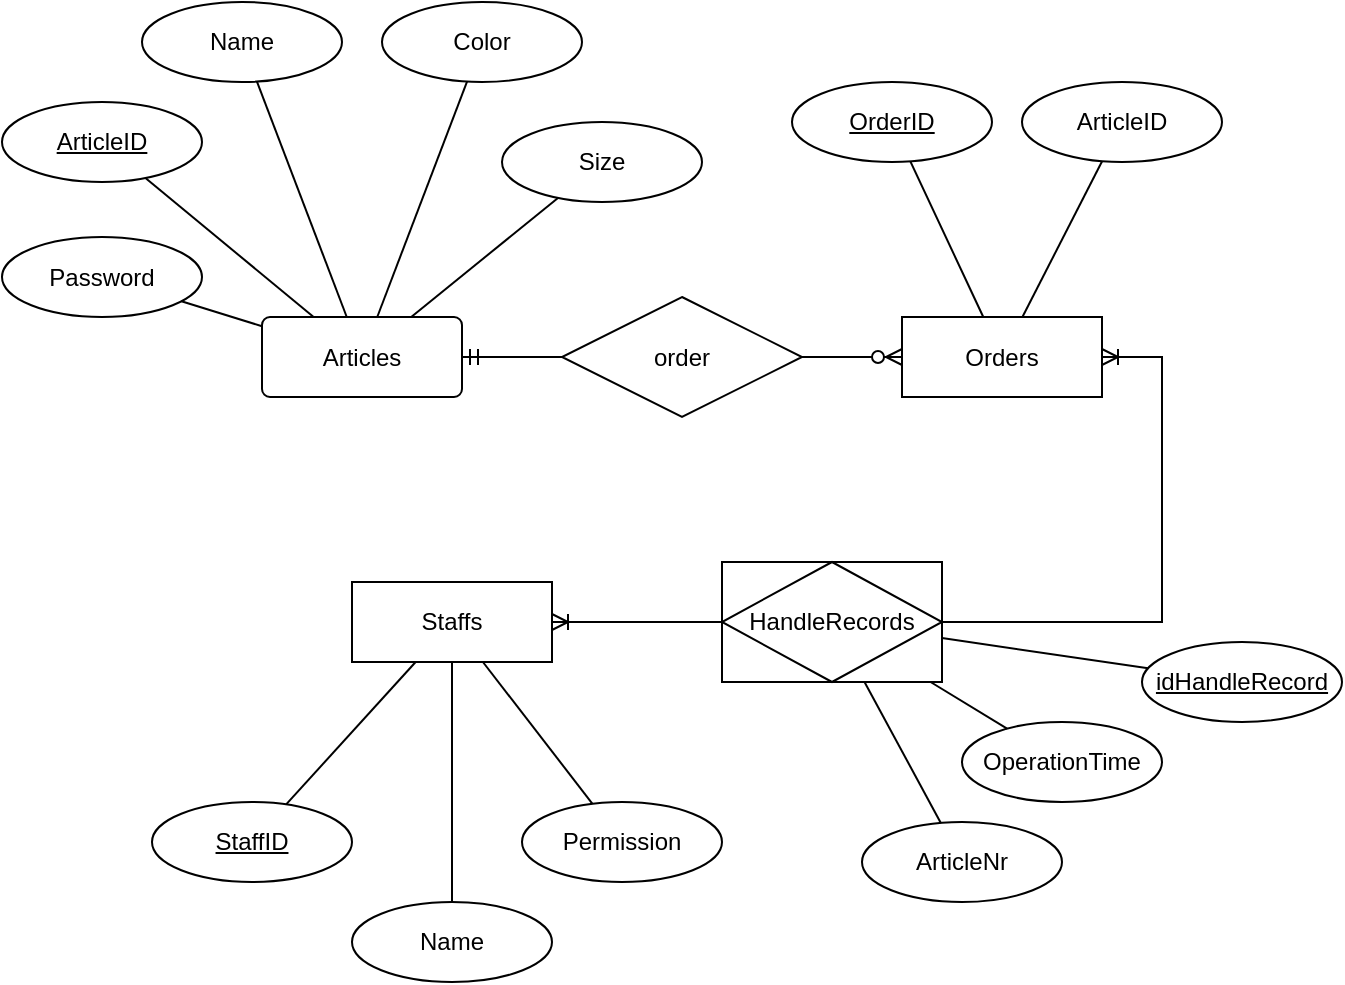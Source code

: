 <mxfile version="23.1.5" type="device">
  <diagram id="R2lEEEUBdFMjLlhIrx00" name="Page-1">
    <mxGraphModel dx="2314" dy="1204" grid="1" gridSize="10" guides="1" tooltips="1" connect="1" arrows="1" fold="1" page="1" pageScale="1" pageWidth="850" pageHeight="1100" math="0" shadow="0" extFonts="Permanent Marker^https://fonts.googleapis.com/css?family=Permanent+Marker">
      <root>
        <mxCell id="0" />
        <mxCell id="1" parent="0" />
        <mxCell id="jFr1V5iLm8L49rTAl1Lo-52" value="order" style="shape=rhombus;perimeter=rhombusPerimeter;whiteSpace=wrap;html=1;align=center;" parent="1" vertex="1">
          <mxGeometry x="350" y="277.5" width="120" height="60" as="geometry" />
        </mxCell>
        <mxCell id="jFr1V5iLm8L49rTAl1Lo-54" value="" style="edgeStyle=entityRelationEdgeStyle;fontSize=12;html=1;endArrow=ERmandOne;rounded=0;" parent="1" source="jFr1V5iLm8L49rTAl1Lo-52" target="jFr1V5iLm8L49rTAl1Lo-65" edge="1">
          <mxGeometry width="100" height="100" relative="1" as="geometry">
            <mxPoint x="400" y="340" as="sourcePoint" />
            <mxPoint x="460" y="340" as="targetPoint" />
          </mxGeometry>
        </mxCell>
        <mxCell id="jFr1V5iLm8L49rTAl1Lo-55" value="" style="edgeStyle=entityRelationEdgeStyle;fontSize=12;html=1;endArrow=ERzeroToMany;endFill=1;rounded=0;" parent="1" source="jFr1V5iLm8L49rTAl1Lo-52" target="jFr1V5iLm8L49rTAl1Lo-74" edge="1">
          <mxGeometry width="100" height="100" relative="1" as="geometry">
            <mxPoint x="540" y="410" as="sourcePoint" />
            <mxPoint x="640" y="310" as="targetPoint" />
          </mxGeometry>
        </mxCell>
        <mxCell id="jFr1V5iLm8L49rTAl1Lo-57" value="HandleRecords" style="shape=associativeEntity;whiteSpace=wrap;html=1;align=center;rotation=0;" parent="1" vertex="1">
          <mxGeometry x="430" y="410" width="110" height="60" as="geometry" />
        </mxCell>
        <mxCell id="jFr1V5iLm8L49rTAl1Lo-60" value="" style="edgeStyle=entityRelationEdgeStyle;fontSize=12;html=1;endArrow=ERoneToMany;rounded=0;" parent="1" source="jFr1V5iLm8L49rTAl1Lo-57" target="jFr1V5iLm8L49rTAl1Lo-79" edge="1">
          <mxGeometry width="100" height="100" relative="1" as="geometry">
            <mxPoint x="480" y="570" as="sourcePoint" />
            <mxPoint x="580" y="470" as="targetPoint" />
          </mxGeometry>
        </mxCell>
        <mxCell id="jFr1V5iLm8L49rTAl1Lo-61" value="" style="edgeStyle=entityRelationEdgeStyle;fontSize=12;html=1;endArrow=ERoneToMany;rounded=0;" parent="1" source="jFr1V5iLm8L49rTAl1Lo-57" target="jFr1V5iLm8L49rTAl1Lo-74" edge="1">
          <mxGeometry width="100" height="100" relative="1" as="geometry">
            <mxPoint x="500" y="500" as="sourcePoint" />
            <mxPoint x="600" y="400" as="targetPoint" />
          </mxGeometry>
        </mxCell>
        <mxCell id="jFr1V5iLm8L49rTAl1Lo-65" value="Articles" style="rounded=1;arcSize=10;whiteSpace=wrap;html=1;align=center;" parent="1" vertex="1">
          <mxGeometry x="200" y="287.5" width="100" height="40" as="geometry" />
        </mxCell>
        <mxCell id="jFr1V5iLm8L49rTAl1Lo-66" value="ArticleID" style="ellipse;whiteSpace=wrap;html=1;align=center;fontStyle=4;" parent="1" vertex="1">
          <mxGeometry x="70" y="180" width="100" height="40" as="geometry" />
        </mxCell>
        <mxCell id="jFr1V5iLm8L49rTAl1Lo-67" value="" style="endArrow=none;html=1;rounded=0;" parent="1" source="jFr1V5iLm8L49rTAl1Lo-66" target="jFr1V5iLm8L49rTAl1Lo-65" edge="1">
          <mxGeometry relative="1" as="geometry">
            <mxPoint x="510" y="420" as="sourcePoint" />
            <mxPoint x="670" y="420" as="targetPoint" />
          </mxGeometry>
        </mxCell>
        <mxCell id="jFr1V5iLm8L49rTAl1Lo-68" value="Name" style="ellipse;whiteSpace=wrap;html=1;align=center;" parent="1" vertex="1">
          <mxGeometry x="140" y="130" width="100" height="40" as="geometry" />
        </mxCell>
        <mxCell id="jFr1V5iLm8L49rTAl1Lo-69" value="Color" style="ellipse;whiteSpace=wrap;html=1;align=center;" parent="1" vertex="1">
          <mxGeometry x="260" y="130" width="100" height="40" as="geometry" />
        </mxCell>
        <mxCell id="jFr1V5iLm8L49rTAl1Lo-70" value="Size" style="ellipse;whiteSpace=wrap;html=1;align=center;" parent="1" vertex="1">
          <mxGeometry x="320" y="190" width="100" height="40" as="geometry" />
        </mxCell>
        <mxCell id="jFr1V5iLm8L49rTAl1Lo-71" value="" style="endArrow=none;html=1;rounded=0;" parent="1" source="jFr1V5iLm8L49rTAl1Lo-68" target="jFr1V5iLm8L49rTAl1Lo-65" edge="1">
          <mxGeometry relative="1" as="geometry">
            <mxPoint x="510" y="420" as="sourcePoint" />
            <mxPoint x="670" y="420" as="targetPoint" />
          </mxGeometry>
        </mxCell>
        <mxCell id="jFr1V5iLm8L49rTAl1Lo-72" value="" style="endArrow=none;html=1;rounded=0;" parent="1" source="jFr1V5iLm8L49rTAl1Lo-69" target="jFr1V5iLm8L49rTAl1Lo-65" edge="1">
          <mxGeometry relative="1" as="geometry">
            <mxPoint x="234" y="180" as="sourcePoint" />
            <mxPoint x="250" y="280" as="targetPoint" />
          </mxGeometry>
        </mxCell>
        <mxCell id="jFr1V5iLm8L49rTAl1Lo-73" value="" style="endArrow=none;html=1;rounded=0;" parent="1" source="jFr1V5iLm8L49rTAl1Lo-70" target="jFr1V5iLm8L49rTAl1Lo-65" edge="1">
          <mxGeometry relative="1" as="geometry">
            <mxPoint x="380" y="237" as="sourcePoint" />
            <mxPoint x="320" y="355" as="targetPoint" />
          </mxGeometry>
        </mxCell>
        <mxCell id="jFr1V5iLm8L49rTAl1Lo-74" value="Orders" style="whiteSpace=wrap;html=1;align=center;" parent="1" vertex="1">
          <mxGeometry x="520" y="287.5" width="100" height="40" as="geometry" />
        </mxCell>
        <mxCell id="jFr1V5iLm8L49rTAl1Lo-75" value="OrderID" style="ellipse;whiteSpace=wrap;html=1;align=center;fontStyle=4;" parent="1" vertex="1">
          <mxGeometry x="465" y="170" width="100" height="40" as="geometry" />
        </mxCell>
        <mxCell id="jFr1V5iLm8L49rTAl1Lo-76" value="ArticleID" style="ellipse;whiteSpace=wrap;html=1;align=center;" parent="1" vertex="1">
          <mxGeometry x="580" y="170" width="100" height="40" as="geometry" />
        </mxCell>
        <mxCell id="jFr1V5iLm8L49rTAl1Lo-77" value="" style="endArrow=none;html=1;rounded=0;" parent="1" source="jFr1V5iLm8L49rTAl1Lo-75" target="jFr1V5iLm8L49rTAl1Lo-74" edge="1">
          <mxGeometry relative="1" as="geometry">
            <mxPoint x="500" y="250" as="sourcePoint" />
            <mxPoint x="660" y="250" as="targetPoint" />
          </mxGeometry>
        </mxCell>
        <mxCell id="jFr1V5iLm8L49rTAl1Lo-78" value="" style="endArrow=none;html=1;rounded=0;" parent="1" source="jFr1V5iLm8L49rTAl1Lo-76" target="jFr1V5iLm8L49rTAl1Lo-74" edge="1">
          <mxGeometry relative="1" as="geometry">
            <mxPoint x="640" y="270" as="sourcePoint" />
            <mxPoint x="800" y="270" as="targetPoint" />
          </mxGeometry>
        </mxCell>
        <mxCell id="jFr1V5iLm8L49rTAl1Lo-79" value="Staffs" style="whiteSpace=wrap;html=1;align=center;" parent="1" vertex="1">
          <mxGeometry x="245" y="420" width="100" height="40" as="geometry" />
        </mxCell>
        <mxCell id="jFr1V5iLm8L49rTAl1Lo-82" value="StaffID" style="ellipse;whiteSpace=wrap;html=1;align=center;fontStyle=4;" parent="1" vertex="1">
          <mxGeometry x="145" y="530" width="100" height="40" as="geometry" />
        </mxCell>
        <mxCell id="jFr1V5iLm8L49rTAl1Lo-83" value="Name" style="ellipse;whiteSpace=wrap;html=1;align=center;" parent="1" vertex="1">
          <mxGeometry x="245" y="580" width="100" height="40" as="geometry" />
        </mxCell>
        <mxCell id="jFr1V5iLm8L49rTAl1Lo-84" value="Permission" style="ellipse;whiteSpace=wrap;html=1;align=center;" parent="1" vertex="1">
          <mxGeometry x="330" y="530" width="100" height="40" as="geometry" />
        </mxCell>
        <mxCell id="jFr1V5iLm8L49rTAl1Lo-85" value="" style="endArrow=none;html=1;rounded=0;" parent="1" source="jFr1V5iLm8L49rTAl1Lo-79" target="jFr1V5iLm8L49rTAl1Lo-82" edge="1">
          <mxGeometry relative="1" as="geometry">
            <mxPoint x="145" y="490" as="sourcePoint" />
            <mxPoint x="305" y="490" as="targetPoint" />
          </mxGeometry>
        </mxCell>
        <mxCell id="jFr1V5iLm8L49rTAl1Lo-86" value="" style="endArrow=none;html=1;rounded=0;" parent="1" source="jFr1V5iLm8L49rTAl1Lo-79" target="jFr1V5iLm8L49rTAl1Lo-83" edge="1">
          <mxGeometry relative="1" as="geometry">
            <mxPoint x="305" y="590" as="sourcePoint" />
            <mxPoint x="465" y="590" as="targetPoint" />
          </mxGeometry>
        </mxCell>
        <mxCell id="jFr1V5iLm8L49rTAl1Lo-87" value="" style="endArrow=none;html=1;rounded=0;" parent="1" source="jFr1V5iLm8L49rTAl1Lo-79" target="jFr1V5iLm8L49rTAl1Lo-84" edge="1">
          <mxGeometry relative="1" as="geometry">
            <mxPoint x="225" y="590" as="sourcePoint" />
            <mxPoint x="385" y="590" as="targetPoint" />
          </mxGeometry>
        </mxCell>
        <mxCell id="jFr1V5iLm8L49rTAl1Lo-88" value="OperationTime" style="ellipse;whiteSpace=wrap;html=1;align=center;" parent="1" vertex="1">
          <mxGeometry x="550" y="490" width="100" height="40" as="geometry" />
        </mxCell>
        <mxCell id="jFr1V5iLm8L49rTAl1Lo-89" value="" style="endArrow=none;html=1;rounded=0;" parent="1" source="jFr1V5iLm8L49rTAl1Lo-57" target="jFr1V5iLm8L49rTAl1Lo-88" edge="1">
          <mxGeometry relative="1" as="geometry">
            <mxPoint x="510" y="570" as="sourcePoint" />
            <mxPoint x="670" y="570" as="targetPoint" />
          </mxGeometry>
        </mxCell>
        <mxCell id="_gVGmNgQieUBv6OinKzh-1" value="idHandleRecord" style="ellipse;whiteSpace=wrap;html=1;align=center;fontStyle=4;" parent="1" vertex="1">
          <mxGeometry x="640" y="450" width="100" height="40" as="geometry" />
        </mxCell>
        <mxCell id="_gVGmNgQieUBv6OinKzh-2" value="" style="endArrow=none;html=1;rounded=0;" parent="1" source="jFr1V5iLm8L49rTAl1Lo-57" target="_gVGmNgQieUBv6OinKzh-1" edge="1">
          <mxGeometry relative="1" as="geometry">
            <mxPoint x="510" y="580" as="sourcePoint" />
            <mxPoint x="670" y="580" as="targetPoint" />
          </mxGeometry>
        </mxCell>
        <mxCell id="_gVGmNgQieUBv6OinKzh-3" value="ArticleNr" style="ellipse;whiteSpace=wrap;html=1;align=center;" parent="1" vertex="1">
          <mxGeometry x="500" y="540" width="100" height="40" as="geometry" />
        </mxCell>
        <mxCell id="_gVGmNgQieUBv6OinKzh-5" value="" style="endArrow=none;html=1;rounded=0;" parent="1" source="jFr1V5iLm8L49rTAl1Lo-57" target="_gVGmNgQieUBv6OinKzh-3" edge="1">
          <mxGeometry relative="1" as="geometry">
            <mxPoint x="640" y="540" as="sourcePoint" />
            <mxPoint x="800" y="540" as="targetPoint" />
          </mxGeometry>
        </mxCell>
        <mxCell id="Hy-uaHb2eXiMixHJtiIe-1" value="Password" style="ellipse;whiteSpace=wrap;html=1;align=center;" vertex="1" parent="1">
          <mxGeometry x="70" y="247.5" width="100" height="40" as="geometry" />
        </mxCell>
        <mxCell id="Hy-uaHb2eXiMixHJtiIe-2" value="" style="endArrow=none;html=1;rounded=0;" edge="1" parent="1" source="Hy-uaHb2eXiMixHJtiIe-1" target="jFr1V5iLm8L49rTAl1Lo-65">
          <mxGeometry relative="1" as="geometry">
            <mxPoint x="40" y="390" as="sourcePoint" />
            <mxPoint x="200" y="390" as="targetPoint" />
          </mxGeometry>
        </mxCell>
      </root>
    </mxGraphModel>
  </diagram>
</mxfile>
